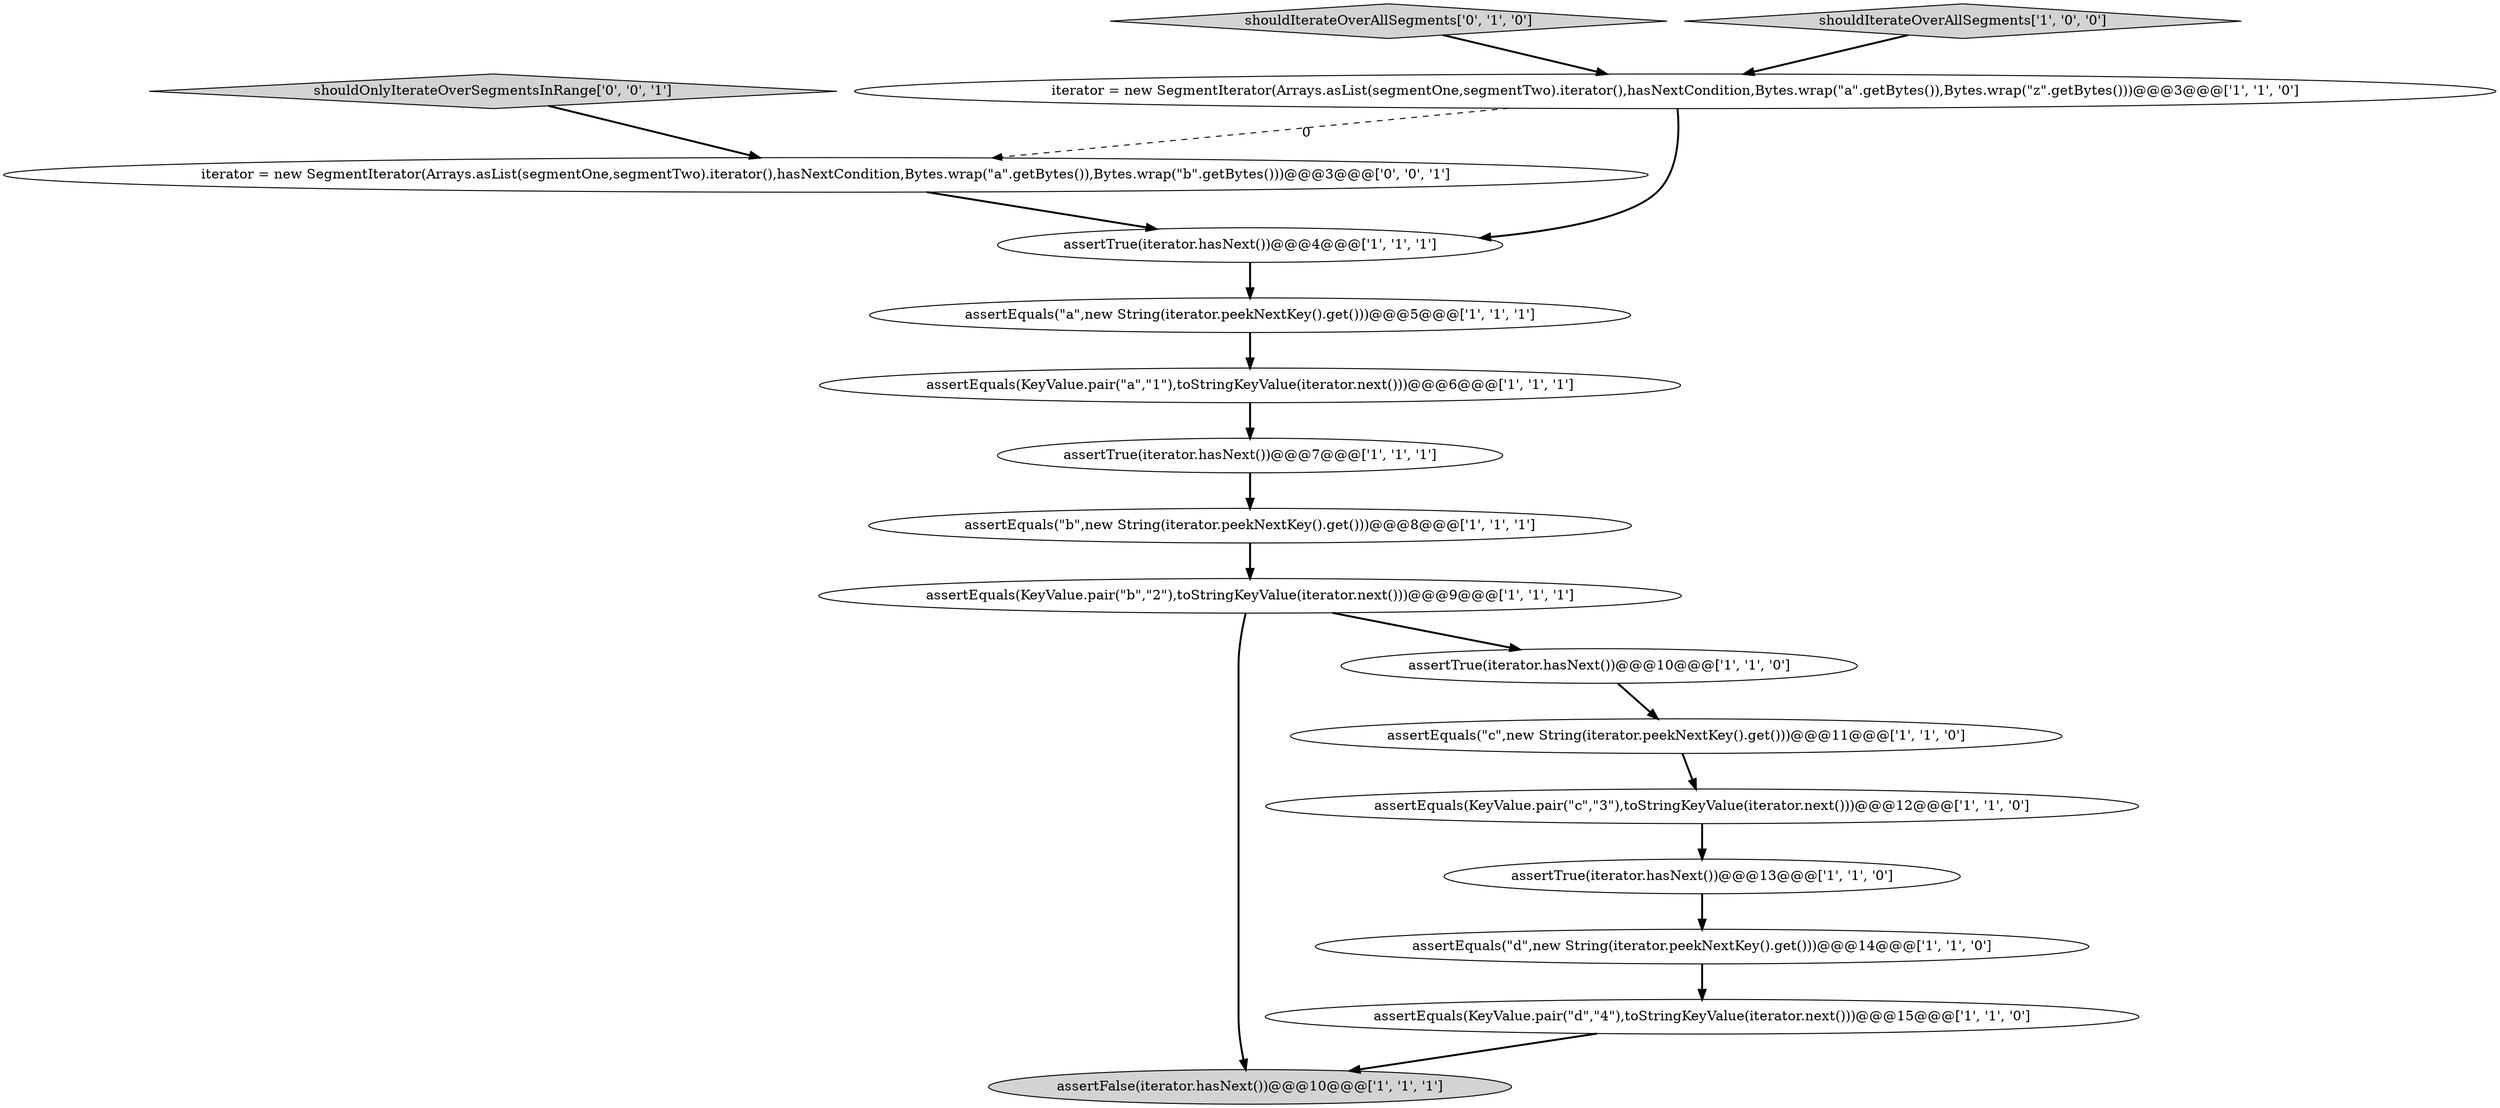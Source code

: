 digraph {
11 [style = filled, label = "assertTrue(iterator.hasNext())@@@4@@@['1', '1', '1']", fillcolor = white, shape = ellipse image = "AAA0AAABBB1BBB"];
1 [style = filled, label = "assertEquals(KeyValue.pair(\"c\",\"3\"),toStringKeyValue(iterator.next()))@@@12@@@['1', '1', '0']", fillcolor = white, shape = ellipse image = "AAA0AAABBB1BBB"];
2 [style = filled, label = "assertFalse(iterator.hasNext())@@@10@@@['1', '1', '1']", fillcolor = lightgray, shape = ellipse image = "AAA0AAABBB1BBB"];
0 [style = filled, label = "assertEquals(\"c\",new String(iterator.peekNextKey().get()))@@@11@@@['1', '1', '0']", fillcolor = white, shape = ellipse image = "AAA0AAABBB1BBB"];
6 [style = filled, label = "assertTrue(iterator.hasNext())@@@13@@@['1', '1', '0']", fillcolor = white, shape = ellipse image = "AAA0AAABBB1BBB"];
9 [style = filled, label = "assertEquals(\"a\",new String(iterator.peekNextKey().get()))@@@5@@@['1', '1', '1']", fillcolor = white, shape = ellipse image = "AAA0AAABBB1BBB"];
5 [style = filled, label = "iterator = new SegmentIterator(Arrays.asList(segmentOne,segmentTwo).iterator(),hasNextCondition,Bytes.wrap(\"a\".getBytes()),Bytes.wrap(\"z\".getBytes()))@@@3@@@['1', '1', '0']", fillcolor = white, shape = ellipse image = "AAA0AAABBB1BBB"];
17 [style = filled, label = "shouldOnlyIterateOverSegmentsInRange['0', '0', '1']", fillcolor = lightgray, shape = diamond image = "AAA0AAABBB3BBB"];
15 [style = filled, label = "shouldIterateOverAllSegments['0', '1', '0']", fillcolor = lightgray, shape = diamond image = "AAA0AAABBB2BBB"];
14 [style = filled, label = "shouldIterateOverAllSegments['1', '0', '0']", fillcolor = lightgray, shape = diamond image = "AAA0AAABBB1BBB"];
8 [style = filled, label = "assertTrue(iterator.hasNext())@@@10@@@['1', '1', '0']", fillcolor = white, shape = ellipse image = "AAA0AAABBB1BBB"];
4 [style = filled, label = "assertEquals(KeyValue.pair(\"d\",\"4\"),toStringKeyValue(iterator.next()))@@@15@@@['1', '1', '0']", fillcolor = white, shape = ellipse image = "AAA0AAABBB1BBB"];
16 [style = filled, label = "iterator = new SegmentIterator(Arrays.asList(segmentOne,segmentTwo).iterator(),hasNextCondition,Bytes.wrap(\"a\".getBytes()),Bytes.wrap(\"b\".getBytes()))@@@3@@@['0', '0', '1']", fillcolor = white, shape = ellipse image = "AAA0AAABBB3BBB"];
13 [style = filled, label = "assertEquals(\"d\",new String(iterator.peekNextKey().get()))@@@14@@@['1', '1', '0']", fillcolor = white, shape = ellipse image = "AAA0AAABBB1BBB"];
10 [style = filled, label = "assertTrue(iterator.hasNext())@@@7@@@['1', '1', '1']", fillcolor = white, shape = ellipse image = "AAA0AAABBB1BBB"];
12 [style = filled, label = "assertEquals(\"b\",new String(iterator.peekNextKey().get()))@@@8@@@['1', '1', '1']", fillcolor = white, shape = ellipse image = "AAA0AAABBB1BBB"];
7 [style = filled, label = "assertEquals(KeyValue.pair(\"b\",\"2\"),toStringKeyValue(iterator.next()))@@@9@@@['1', '1', '1']", fillcolor = white, shape = ellipse image = "AAA0AAABBB1BBB"];
3 [style = filled, label = "assertEquals(KeyValue.pair(\"a\",\"1\"),toStringKeyValue(iterator.next()))@@@6@@@['1', '1', '1']", fillcolor = white, shape = ellipse image = "AAA0AAABBB1BBB"];
8->0 [style = bold, label=""];
17->16 [style = bold, label=""];
9->3 [style = bold, label=""];
3->10 [style = bold, label=""];
5->16 [style = dashed, label="0"];
5->11 [style = bold, label=""];
1->6 [style = bold, label=""];
4->2 [style = bold, label=""];
16->11 [style = bold, label=""];
11->9 [style = bold, label=""];
7->8 [style = bold, label=""];
10->12 [style = bold, label=""];
7->2 [style = bold, label=""];
0->1 [style = bold, label=""];
13->4 [style = bold, label=""];
12->7 [style = bold, label=""];
15->5 [style = bold, label=""];
14->5 [style = bold, label=""];
6->13 [style = bold, label=""];
}
